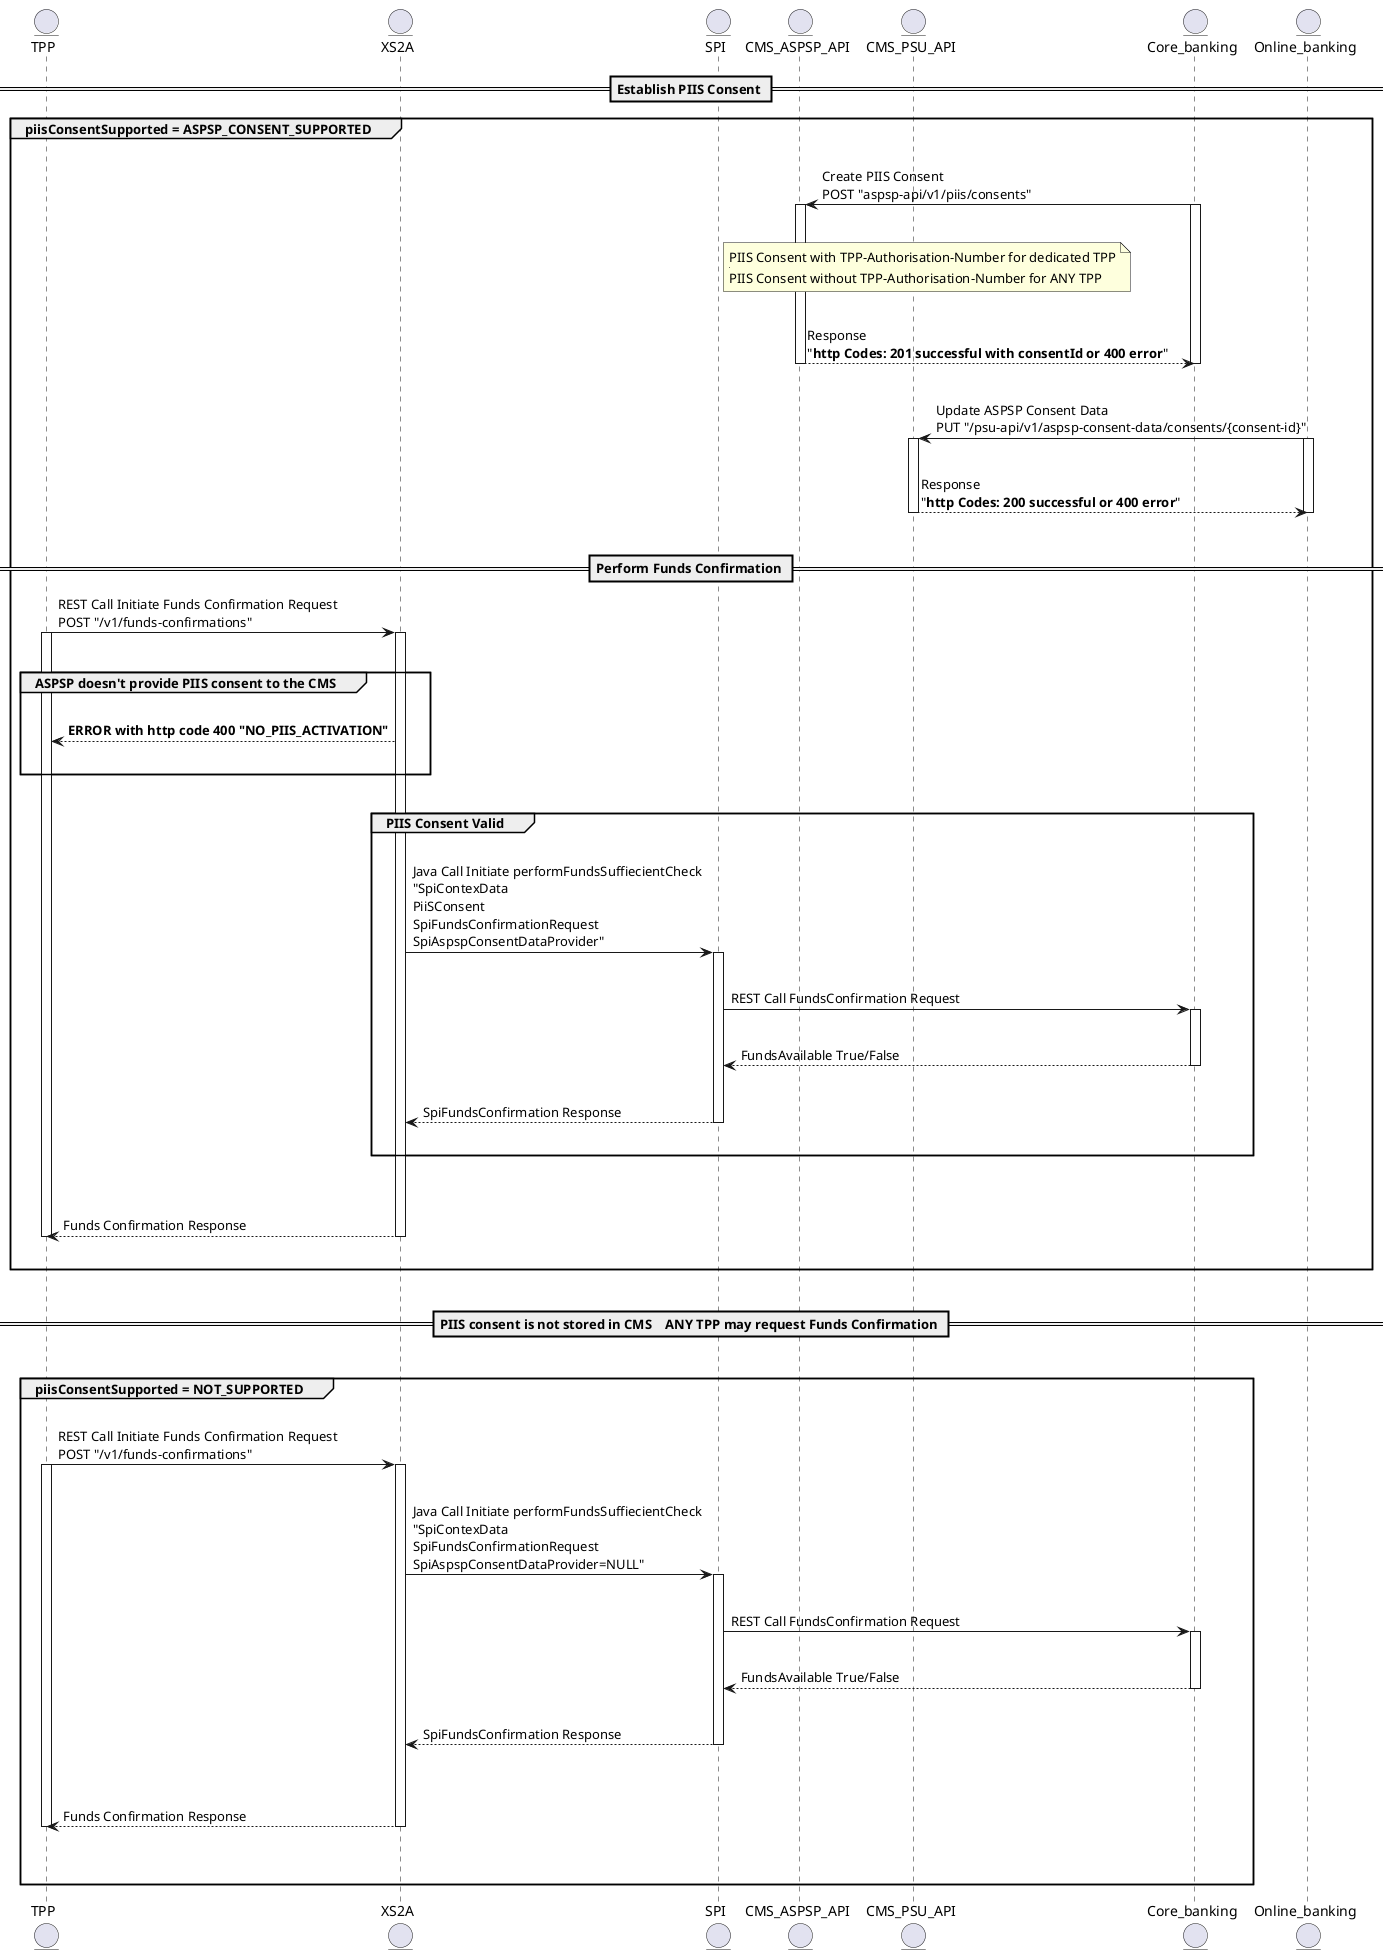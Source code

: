 @startuml
entity TPP as tpp
entity XS2A as xs2a
entity SPI as spi
entity CMS_ASPSP_API as cms
entity CMS_PSU_API as cmspsu
entity Core_banking as cb
entity Online_banking as ob
== Establish PIIS Consent ==
group piisConsentSupported = ASPSP_CONSENT_SUPPORTED
|||
cb->cms: Create PIIS Consent\nPOST "aspsp-api/v1/piis/consents"
|||
note right of spi
PIIS Consent with TPP-Authorisation-Number for dedicated TPP
|||
PIIS Consent without TPP-Authorisation-Number for ANY TPP
end note
activate cb
activate cms
|||
cms-->cb: Response\n"**http Codes: 201 successful with consentId or 400 error**"
|||
deactivate cms
deactivate cb
ob->cmspsu: Update ASPSP Consent Data\nPUT "/psu-api/v1/aspsp-consent-data/consents/{consent-id}"
activate cmspsu
activate ob
|||
cmspsu-->ob: Response\n"**http Codes: 200 successful or 400 error**"
deactivate cmspsu
deactivate ob
|||
==Perform Funds Confirmation ==

tpp -> xs2a: REST Call Initiate Funds Confirmation Request\nPOST "/v1/funds-confirmations"
activate tpp
activate xs2a
|||
group ASPSP doesn't provide PIIS consent to the CMS
|||
xs2a-->tpp: **ERROR with http code 400 "NO_PIIS_ACTIVATION"**
|||
end
|||
group PIIS Consent Valid
|||
xs2a->spi: Java Call Initiate performFundsSuffiecientCheck\n"SpiContexData\nPiiSConsent\nSpiFundsConfirmationRequest\nSpiAspspConsentDataProvider"
activate spi
|||
spi->cb: REST Call FundsConfirmation Request
activate cb
|||
cb-->spi: FundsAvailable True/False
deactivate cb
|||
spi-->xs2a: SpiFundsConfirmation Response
deactivate spi
|||
end
|||
|||
xs2a-->tpp:Funds Confirmation Response
deactivate xs2a
deactivate tpp
|||
end
|||
== PIIS consent is not stored in CMS    ANY TPP may request Funds Confirmation ==
|||
group piisConsentSupported = NOT_SUPPORTED
|||
tpp -> xs2a: REST Call Initiate Funds Confirmation Request\nPOST "/v1/funds-confirmations"
activate xs2a
activate tpp
|||
xs2a->spi: Java Call Initiate performFundsSuffiecientCheck\n"SpiContexData\nSpiFundsConfirmationRequest\nSpiAspspConsentDataProvider=NULL"
activate spi
|||
spi->cb: REST Call FundsConfirmation Request
activate cb
|||
cb-->spi: FundsAvailable True/False
deactivate cb
|||
spi-->xs2a: SpiFundsConfirmation Response
|||
deactivate spi
|||
xs2a-->tpp:Funds Confirmation Response
|||
deactivate xs2a
deactivate tpp
|||
end
@enduml
